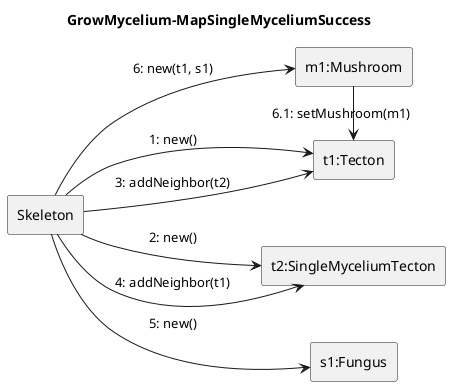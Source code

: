 @startuml
skinparam linestyle ortho
left to right direction
title GrowMycelium-MapSingleMyceliumSuccess

rectangle Skeleton

rectangle "t1:Tecton" as t1
rectangle "t2:SingleMyceliumTecton" as t2
rectangle "s1:Fungus" as s1
rectangle "m1:Mushroom" as m1

Skeleton --> t1: "1: new()"
Skeleton --> t2: "2: new()"
Skeleton --> t1: "3: addNeighbor(t2)"
Skeleton --> t2: "4: addNeighbor(t1)"
Skeleton --> s1 : "5: new()"
Skeleton --> m1: "6: new(t1, s1)"
m1 -> t1 : "6.1: setMushroom(m1)"

@enduml